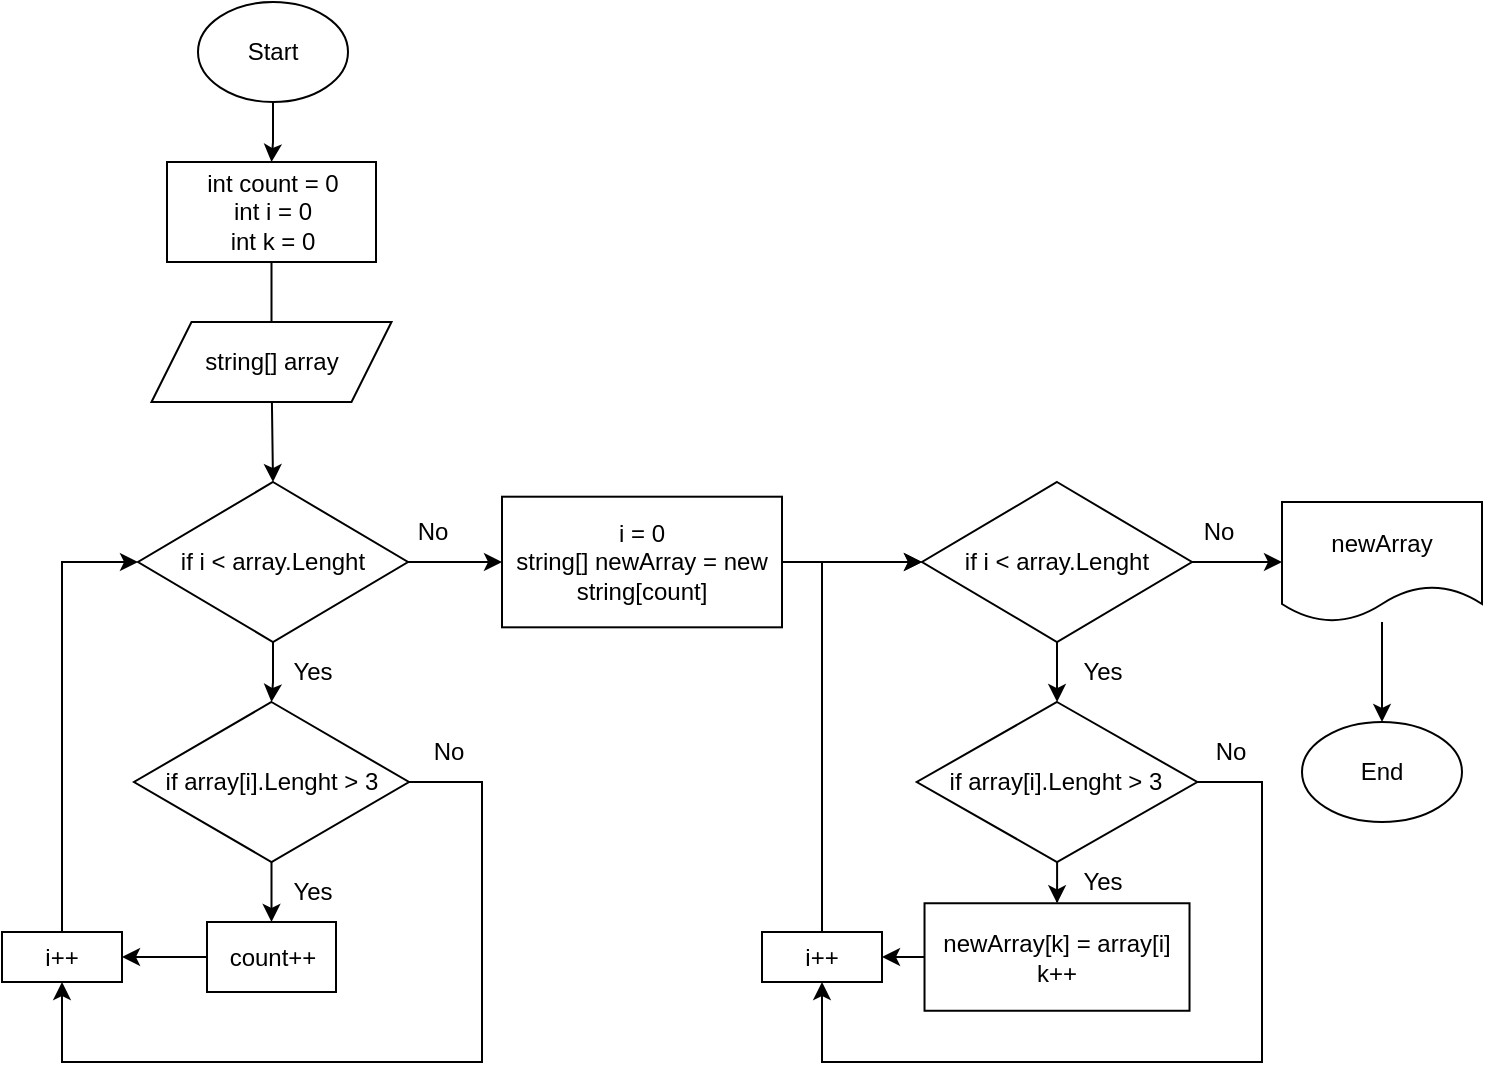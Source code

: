 <mxfile version="20.8.23" type="device"><diagram name="Page-1" id="V4G4fBVYhSW5rBN8Lz9g"><mxGraphModel dx="1050" dy="566" grid="1" gridSize="10" guides="1" tooltips="1" connect="1" arrows="1" fold="1" page="1" pageScale="1" pageWidth="850" pageHeight="1100" math="0" shadow="0"><root><mxCell id="0"/><mxCell id="1" parent="0"/><mxCell id="wgpJGImeXefEMBbssBiA-4" value="" style="edgeStyle=orthogonalEdgeStyle;rounded=0;orthogonalLoop=1;jettySize=auto;html=1;" edge="1" parent="1" source="wgpJGImeXefEMBbssBiA-1" target="wgpJGImeXefEMBbssBiA-3"><mxGeometry relative="1" as="geometry"/></mxCell><mxCell id="wgpJGImeXefEMBbssBiA-1" value="Start" style="ellipse;whiteSpace=wrap;html=1;" vertex="1" parent="1"><mxGeometry x="388" y="30" width="75" height="50" as="geometry"/></mxCell><mxCell id="wgpJGImeXefEMBbssBiA-6" value="" style="edgeStyle=orthogonalEdgeStyle;rounded=0;orthogonalLoop=1;jettySize=auto;html=1;" edge="1" parent="1" source="wgpJGImeXefEMBbssBiA-3" target="wgpJGImeXefEMBbssBiA-5"><mxGeometry relative="1" as="geometry"/></mxCell><mxCell id="wgpJGImeXefEMBbssBiA-3" value="&lt;div&gt;int count = 0&lt;br&gt;&lt;/div&gt;&lt;div&gt;int i = 0&lt;/div&gt;&lt;div&gt;int k = 0&lt;br&gt;&lt;/div&gt;" style="whiteSpace=wrap;html=1;" vertex="1" parent="1"><mxGeometry x="372.5" y="110" width="104.5" height="50" as="geometry"/></mxCell><mxCell id="wgpJGImeXefEMBbssBiA-10" value="" style="edgeStyle=orthogonalEdgeStyle;rounded=0;orthogonalLoop=1;jettySize=auto;html=1;" edge="1" parent="1" source="wgpJGImeXefEMBbssBiA-5" target="wgpJGImeXefEMBbssBiA-9"><mxGeometry relative="1" as="geometry"/></mxCell><mxCell id="wgpJGImeXefEMBbssBiA-34" value="" style="edgeStyle=orthogonalEdgeStyle;rounded=0;orthogonalLoop=1;jettySize=auto;html=1;" edge="1" parent="1" source="wgpJGImeXefEMBbssBiA-5" target="wgpJGImeXefEMBbssBiA-33"><mxGeometry relative="1" as="geometry"/></mxCell><mxCell id="wgpJGImeXefEMBbssBiA-5" value="if i &amp;lt; array.Lenght" style="rhombus;whiteSpace=wrap;html=1;" vertex="1" parent="1"><mxGeometry x="358" y="270" width="135" height="80" as="geometry"/></mxCell><mxCell id="wgpJGImeXefEMBbssBiA-8" value="string[] array" style="shape=parallelogram;perimeter=parallelogramPerimeter;whiteSpace=wrap;html=1;fixedSize=1;" vertex="1" parent="1"><mxGeometry x="364.75" y="190" width="120" height="40" as="geometry"/></mxCell><mxCell id="wgpJGImeXefEMBbssBiA-55" value="" style="edgeStyle=orthogonalEdgeStyle;rounded=0;orthogonalLoop=1;jettySize=auto;html=1;" edge="1" parent="1" source="wgpJGImeXefEMBbssBiA-9" target="wgpJGImeXefEMBbssBiA-53"><mxGeometry relative="1" as="geometry"/></mxCell><mxCell id="wgpJGImeXefEMBbssBiA-68" style="edgeStyle=orthogonalEdgeStyle;rounded=0;orthogonalLoop=1;jettySize=auto;html=1;exitX=1;exitY=0.5;exitDx=0;exitDy=0;entryX=0.5;entryY=1;entryDx=0;entryDy=0;" edge="1" parent="1" source="wgpJGImeXefEMBbssBiA-9" target="wgpJGImeXefEMBbssBiA-52"><mxGeometry relative="1" as="geometry"><Array as="points"><mxPoint x="530" y="420"/><mxPoint x="530" y="560"/><mxPoint x="320" y="560"/></Array></mxGeometry></mxCell><mxCell id="wgpJGImeXefEMBbssBiA-9" value="if array[i].Lenght &amp;gt; 3" style="rhombus;whiteSpace=wrap;html=1;" vertex="1" parent="1"><mxGeometry x="356" y="380" width="137.5" height="80" as="geometry"/></mxCell><mxCell id="wgpJGImeXefEMBbssBiA-23" value="Yes" style="text;html=1;align=center;verticalAlign=middle;resizable=0;points=[];autosize=1;strokeColor=none;fillColor=none;" vertex="1" parent="1"><mxGeometry x="425" y="350" width="40" height="30" as="geometry"/></mxCell><mxCell id="wgpJGImeXefEMBbssBiA-24" value="Yes" style="text;html=1;align=center;verticalAlign=middle;resizable=0;points=[];autosize=1;strokeColor=none;fillColor=none;" vertex="1" parent="1"><mxGeometry x="425" y="460" width="40" height="30" as="geometry"/></mxCell><mxCell id="wgpJGImeXefEMBbssBiA-29" value="No" style="text;html=1;align=center;verticalAlign=middle;resizable=0;points=[];autosize=1;strokeColor=none;fillColor=none;" vertex="1" parent="1"><mxGeometry x="493" y="390" width="40" height="30" as="geometry"/></mxCell><mxCell id="wgpJGImeXefEMBbssBiA-46" value="" style="edgeStyle=orthogonalEdgeStyle;rounded=0;orthogonalLoop=1;jettySize=auto;html=1;" edge="1" parent="1" source="wgpJGImeXefEMBbssBiA-33"><mxGeometry relative="1" as="geometry"><mxPoint x="750" y="310" as="targetPoint"/></mxGeometry></mxCell><mxCell id="wgpJGImeXefEMBbssBiA-33" value="&lt;div&gt;i = 0&lt;br&gt;&lt;/div&gt;&lt;div&gt;string[] newArray = new string[count]&lt;/div&gt;" style="rounded=0;whiteSpace=wrap;html=1;" vertex="1" parent="1"><mxGeometry x="540" y="277.35" width="140" height="65.31" as="geometry"/></mxCell><mxCell id="wgpJGImeXefEMBbssBiA-50" value="" style="edgeStyle=orthogonalEdgeStyle;rounded=0;orthogonalLoop=1;jettySize=auto;html=1;" edge="1" parent="1" source="wgpJGImeXefEMBbssBiA-38" target="wgpJGImeXefEMBbssBiA-40"><mxGeometry relative="1" as="geometry"/></mxCell><mxCell id="wgpJGImeXefEMBbssBiA-61" style="edgeStyle=orthogonalEdgeStyle;rounded=0;orthogonalLoop=1;jettySize=auto;html=1;exitX=1;exitY=0.5;exitDx=0;exitDy=0;entryX=0.5;entryY=1;entryDx=0;entryDy=0;" edge="1" parent="1" source="wgpJGImeXefEMBbssBiA-38" target="wgpJGImeXefEMBbssBiA-58"><mxGeometry relative="1" as="geometry"><Array as="points"><mxPoint x="920" y="420"/><mxPoint x="920" y="560"/><mxPoint x="700" y="560"/></Array></mxGeometry></mxCell><mxCell id="wgpJGImeXefEMBbssBiA-38" value="if array[i].Lenght &amp;gt; 3" style="rhombus;whiteSpace=wrap;html=1;" vertex="1" parent="1"><mxGeometry x="747.38" y="380" width="140.25" height="80" as="geometry"/></mxCell><mxCell id="wgpJGImeXefEMBbssBiA-59" value="" style="edgeStyle=orthogonalEdgeStyle;rounded=0;orthogonalLoop=1;jettySize=auto;html=1;" edge="1" parent="1" source="wgpJGImeXefEMBbssBiA-40" target="wgpJGImeXefEMBbssBiA-58"><mxGeometry relative="1" as="geometry"/></mxCell><mxCell id="wgpJGImeXefEMBbssBiA-40" value="&lt;div&gt;newArray[k] = array[i]&lt;/div&gt;&lt;div&gt;k++&lt;br&gt;&lt;/div&gt;" style="rounded=0;whiteSpace=wrap;html=1;" vertex="1" parent="1"><mxGeometry x="751.26" y="480.63" width="132.5" height="53.75" as="geometry"/></mxCell><mxCell id="wgpJGImeXefEMBbssBiA-42" value="No" style="text;html=1;align=center;verticalAlign=middle;resizable=0;points=[];autosize=1;strokeColor=none;fillColor=none;" vertex="1" parent="1"><mxGeometry x="484.75" y="280.35" width="40" height="30" as="geometry"/></mxCell><mxCell id="wgpJGImeXefEMBbssBiA-47" value="Yes" style="text;html=1;align=center;verticalAlign=middle;resizable=0;points=[];autosize=1;strokeColor=none;fillColor=none;" vertex="1" parent="1"><mxGeometry x="820" y="350" width="40" height="30" as="geometry"/></mxCell><mxCell id="wgpJGImeXefEMBbssBiA-49" value="" style="edgeStyle=orthogonalEdgeStyle;rounded=0;orthogonalLoop=1;jettySize=auto;html=1;" edge="1" parent="1" source="wgpJGImeXefEMBbssBiA-48" target="wgpJGImeXefEMBbssBiA-38"><mxGeometry relative="1" as="geometry"/></mxCell><mxCell id="wgpJGImeXefEMBbssBiA-64" value="" style="edgeStyle=orthogonalEdgeStyle;rounded=0;orthogonalLoop=1;jettySize=auto;html=1;" edge="1" parent="1" source="wgpJGImeXefEMBbssBiA-48" target="wgpJGImeXefEMBbssBiA-63"><mxGeometry relative="1" as="geometry"/></mxCell><mxCell id="wgpJGImeXefEMBbssBiA-48" value="if i &amp;lt; array.Lenght" style="rhombus;whiteSpace=wrap;html=1;" vertex="1" parent="1"><mxGeometry x="750" y="270" width="135" height="80" as="geometry"/></mxCell><mxCell id="wgpJGImeXefEMBbssBiA-51" value="Yes" style="text;html=1;align=center;verticalAlign=middle;resizable=0;points=[];autosize=1;strokeColor=none;fillColor=none;" vertex="1" parent="1"><mxGeometry x="820" y="455" width="40" height="30" as="geometry"/></mxCell><mxCell id="wgpJGImeXefEMBbssBiA-57" style="edgeStyle=orthogonalEdgeStyle;rounded=0;orthogonalLoop=1;jettySize=auto;html=1;exitX=0.5;exitY=0;exitDx=0;exitDy=0;entryX=0;entryY=0.5;entryDx=0;entryDy=0;" edge="1" parent="1" source="wgpJGImeXefEMBbssBiA-52" target="wgpJGImeXefEMBbssBiA-5"><mxGeometry relative="1" as="geometry"/></mxCell><mxCell id="wgpJGImeXefEMBbssBiA-52" value="i++" style="rounded=0;whiteSpace=wrap;html=1;" vertex="1" parent="1"><mxGeometry x="290" y="495" width="60" height="25" as="geometry"/></mxCell><mxCell id="wgpJGImeXefEMBbssBiA-56" value="" style="edgeStyle=orthogonalEdgeStyle;rounded=0;orthogonalLoop=1;jettySize=auto;html=1;" edge="1" parent="1" source="wgpJGImeXefEMBbssBiA-53" target="wgpJGImeXefEMBbssBiA-52"><mxGeometry relative="1" as="geometry"/></mxCell><mxCell id="wgpJGImeXefEMBbssBiA-53" value="count++" style="rounded=0;whiteSpace=wrap;html=1;" vertex="1" parent="1"><mxGeometry x="392.5" y="490" width="64.5" height="35" as="geometry"/></mxCell><mxCell id="wgpJGImeXefEMBbssBiA-60" style="edgeStyle=orthogonalEdgeStyle;rounded=0;orthogonalLoop=1;jettySize=auto;html=1;exitX=0.5;exitY=0;exitDx=0;exitDy=0;entryX=0;entryY=0.5;entryDx=0;entryDy=0;" edge="1" parent="1" source="wgpJGImeXefEMBbssBiA-58" target="wgpJGImeXefEMBbssBiA-48"><mxGeometry relative="1" as="geometry"/></mxCell><mxCell id="wgpJGImeXefEMBbssBiA-58" value="i++" style="rounded=0;whiteSpace=wrap;html=1;" vertex="1" parent="1"><mxGeometry x="670" y="495" width="60" height="25" as="geometry"/></mxCell><mxCell id="wgpJGImeXefEMBbssBiA-62" value="No" style="text;html=1;align=center;verticalAlign=middle;resizable=0;points=[];autosize=1;strokeColor=none;fillColor=none;" vertex="1" parent="1"><mxGeometry x="883.76" y="390" width="40" height="30" as="geometry"/></mxCell><mxCell id="wgpJGImeXefEMBbssBiA-66" value="" style="edgeStyle=orthogonalEdgeStyle;rounded=0;orthogonalLoop=1;jettySize=auto;html=1;" edge="1" parent="1" source="wgpJGImeXefEMBbssBiA-63" target="wgpJGImeXefEMBbssBiA-65"><mxGeometry relative="1" as="geometry"/></mxCell><mxCell id="wgpJGImeXefEMBbssBiA-63" value="newArray" style="shape=document;whiteSpace=wrap;html=1;boundedLbl=1;" vertex="1" parent="1"><mxGeometry x="930" y="280" width="100" height="60" as="geometry"/></mxCell><mxCell id="wgpJGImeXefEMBbssBiA-65" value="End" style="ellipse;whiteSpace=wrap;html=1;" vertex="1" parent="1"><mxGeometry x="940" y="390" width="80" height="50" as="geometry"/></mxCell><mxCell id="wgpJGImeXefEMBbssBiA-67" value="No" style="text;html=1;align=center;verticalAlign=middle;resizable=0;points=[];autosize=1;strokeColor=none;fillColor=none;" vertex="1" parent="1"><mxGeometry x="877.5" y="280.35" width="40" height="30" as="geometry"/></mxCell></root></mxGraphModel></diagram></mxfile>